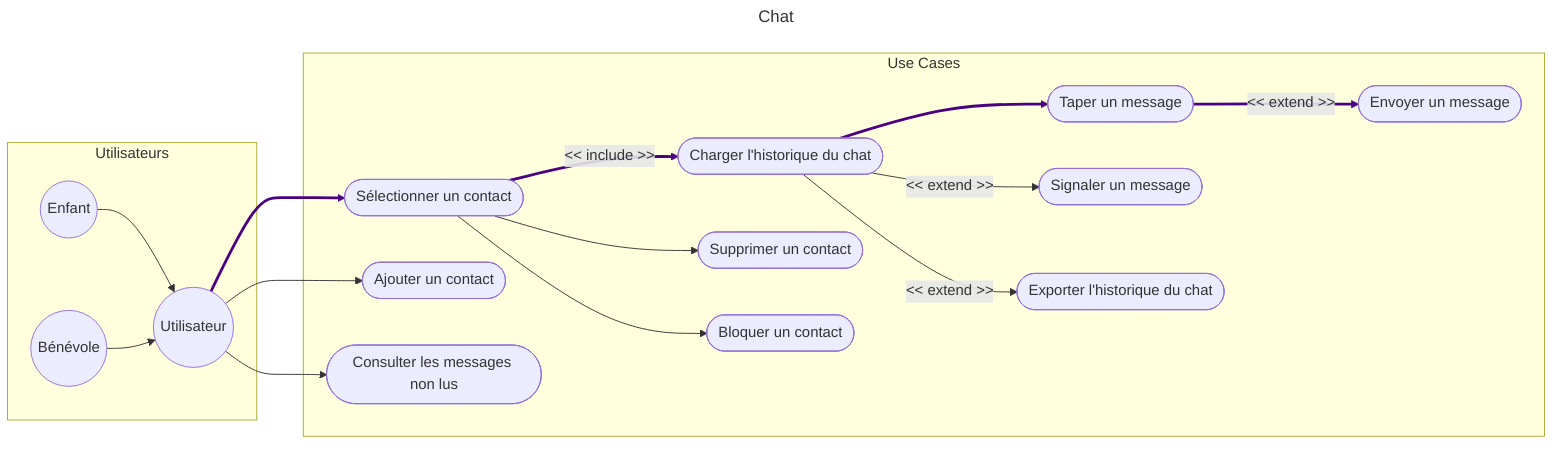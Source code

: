 ---
title: Chat
---
flowchart LR
    %% Defining Actors
    subgraph "Utilisateurs"
        direction LR
        Student(("Enfant"))
        Volunteer(("Bénévole"))
        User(("Utilisateur"))
        %% Inheritance
        Student --> User
        Volunteer --> User
    end

    %% Defining Use Cases
    subgraph "Use Cases"
        direction TB
        UC_SelectContact(["Sélectionner un contact"])
        UC_LoadChat(["Charger l'historique du chat"])
        UC_TypeMessage(["Taper un message"])
        UC_SendMessage(["Envoyer un message"])
        UC_AddContact(["Ajouter un contact"])
        UC_RemoveContact(["Supprimer un contact"])
        UC_ReportContact(["Signaler un message"])
        UC_BlockContact(["Bloquer un contact"])
        UC_ExportChat(["Exporter l'historique du chat"])
        UC_SeeUnreadMessage(["Consulter les messages non lus"])
    end

    %% Actor to Use Case Relationships
    User --> UC_SelectContact
    User --> UC_AddContact
    User --> UC_SeeUnreadMessage

    %% Intra Use Case Relationships
    UC_SelectContact -->|<< include >>| UC_LoadChat
    UC_LoadChat --> UC_TypeMessage
    UC_TypeMessage -->|<< extend >>| UC_SendMessage
    UC_LoadChat -->|<< extend >>| UC_ReportContact
    UC_LoadChat -->|<< extend >>| UC_ExportChat
    UC_SelectContact --> UC_RemoveContact
    UC_SelectContact --> UC_BlockContact

    %% Critical Paths
    linkStyle 2,5,6,7 stroke:indigo,stroke-width:3px;